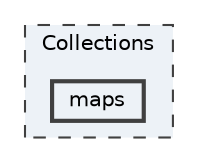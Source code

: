 digraph "/home/ellie/Nextcloud/Coding/GenCLib/Collections/maps"
{
 // INTERACTIVE_SVG=YES
 // LATEX_PDF_SIZE
  bgcolor="transparent";
  edge [fontname=Helvetica,fontsize=10,labelfontname=Helvetica,labelfontsize=10];
  node [fontname=Helvetica,fontsize=10,shape=box,height=0.2,width=0.4];
  compound=true
  subgraph clusterdir_ea42b4d93f9bdb625a057e7516a96ce1 {
    graph [ bgcolor="#edf2f7", pencolor="grey25", label="Collections", fontname=Helvetica,fontsize=10 style="filled,dashed", URL="dir_ea42b4d93f9bdb625a057e7516a96ce1.html",tooltip=""]
  dir_7bb3339e42aeee3955c931ced7d74b93 [label="maps", fillcolor="#edf2f7", color="grey25", style="filled,bold", URL="dir_7bb3339e42aeee3955c931ced7d74b93.html",tooltip=""];
  }
}
